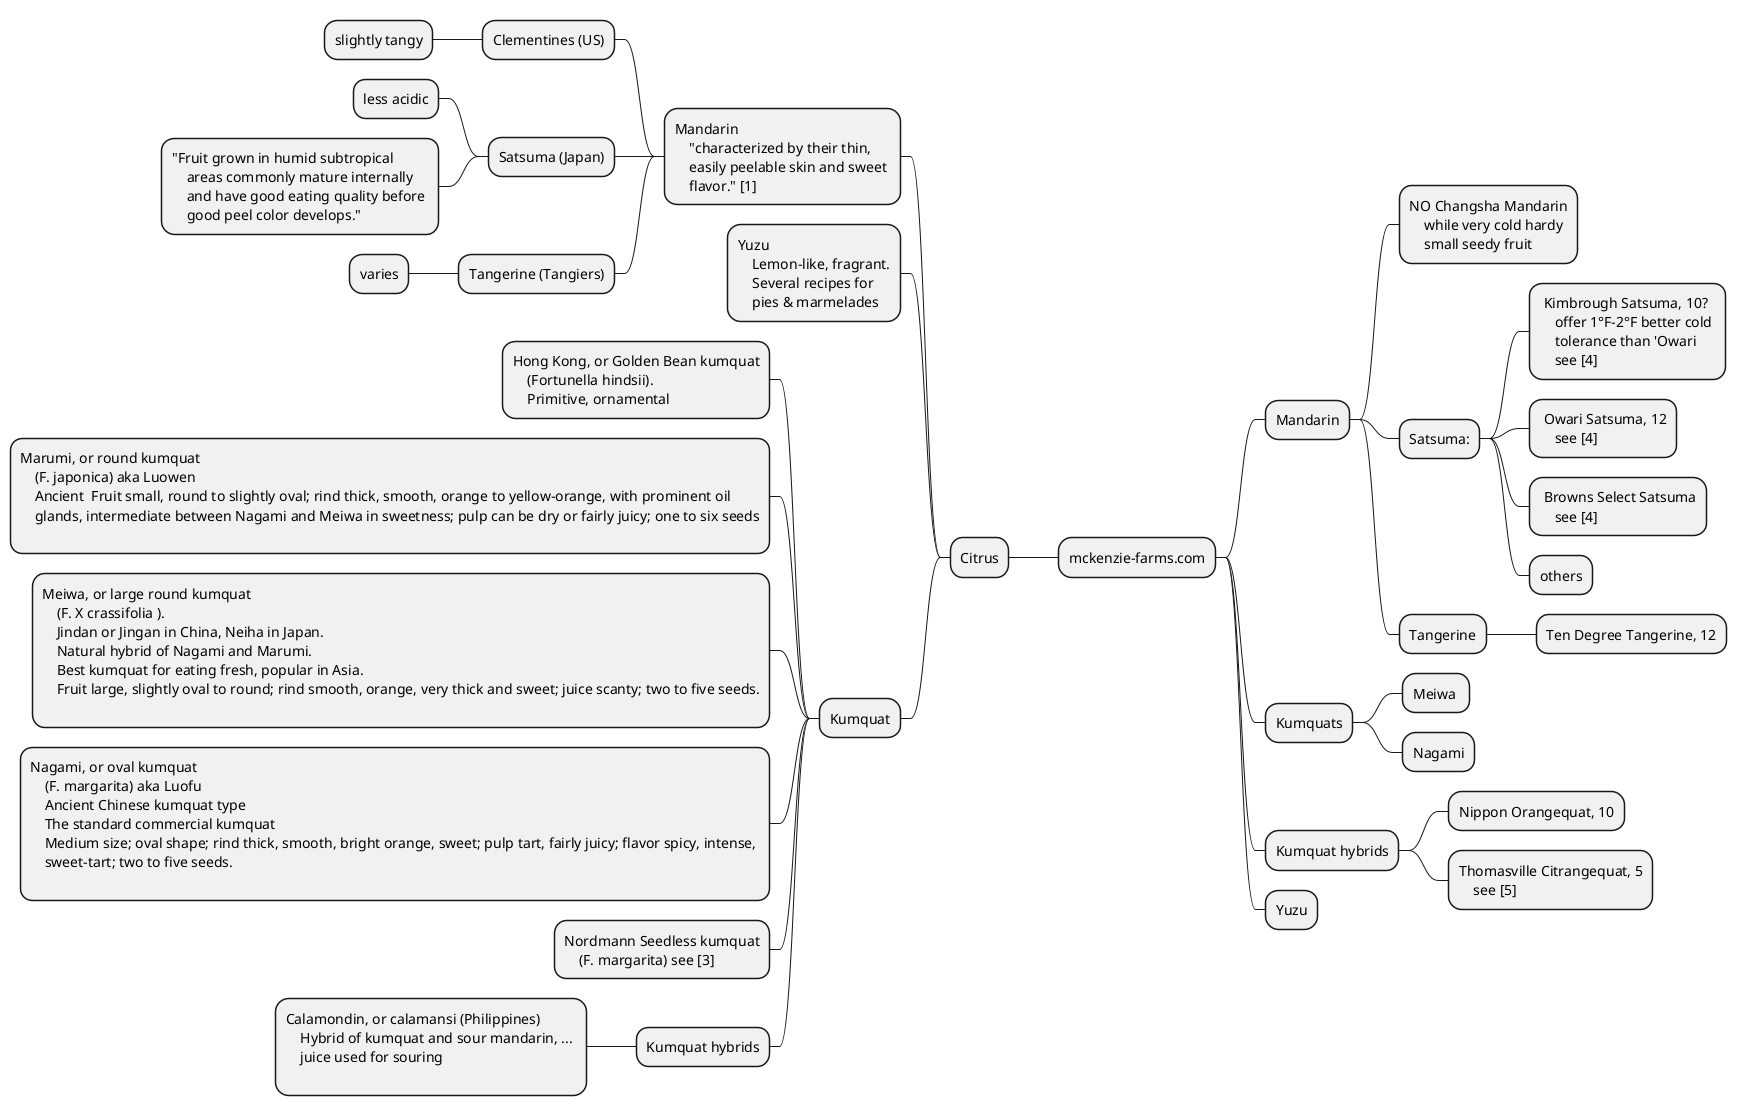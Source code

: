 @startmindmap Citrus
* Citrus
** mckenzie-farms.com
*** Mandarin
****:NO Changsha Mandarin
    while very cold hardy
    small seedy fruit;
**** Satsuma:
*****: Kimbrough Satsuma, 10?
    offer 1°F–2°F better cold 
    tolerance than 'Owari
    see [4];
*****: Owari Satsuma, 12
    see [4];
*****: Browns Select Satsuma
    see [4];
***** others
**** Tangerine
***** Ten Degree Tangerine, 12
*** Kumquats
**** Meiwa 
**** Nagami
*** Kumquat hybrids
**** Nippon Orangequat, 10
****:Thomasville Citrangequat, 5
    see [5];
*** Yuzu

left side

**:Mandarin
    "characterized by their thin, 
    easily peelable skin and sweet 
    flavor." [1] ;
*** Clementines (US)
**** slightly tangy
*** Satsuma (Japan)
**** less acidic
****:"Fruit grown in humid subtropical 
    areas commonly mature internally
    and have good eating quality before 
    good peel color develops.";
*** Tangerine (Tangiers)
**** varies
**:Yuzu
    Lemon-like, fragrant.
    Several recipes for
    pies & marmelades;
** Kumquat
***:Hong Kong, or Golden Bean kumquat 
    (Fortunella hindsii). 
    Primitive, ornamental;
***:Marumi, or round kumquat 
    (F. japonica) aka Luowen
    Ancient  Fruit small, round to slightly oval; rind thick, smooth, orange to yellow-orange, with prominent oil 
    glands, intermediate between Nagami and Meiwa in sweetness; pulp can be dry or fairly juicy; one to six seeds
    ;
***:Meiwa, or large round kumquat 
    (F. X crassifolia ). 
    Jindan or Jingan in China, Neiha in Japan. 
    Natural hybrid of Nagami and Marumi. 
    Best kumquat for eating fresh, popular in Asia. 
    Fruit large, slightly oval to round; rind smooth, orange, very thick and sweet; juice scanty; two to five seeds.
    ;
***:Nagami, or oval kumquat 
    (F. margarita) aka Luofu
    Ancient Chinese kumquat type
    The standard commercial kumquat
    Medium size; oval shape; rind thick, smooth, bright orange, sweet; pulp tart, fairly juicy; flavor spicy, intense, 
    sweet-tart; two to five seeds. 
;
***:Nordmann Seedless kumquat 
    (F. margarita) see [3];
*** Kumquat hybrids

****:Calamondin, or calamansi (Philippines)
    Hybrid of kumquat and sour mandarin, ... 
    juice used for souring
;

@endmindmap
[1] https://www.fourwindsgrowers.com/a/blog/clementines-satsumas-and-tangerines
[2] https://www.fourwindsgrowers.com/a/blog/8-great-kumquat-varieties
[3] (Zotero) https://www.latimes.com/style/la-fow-kumquatside25-2009feb25-story.html
[4] https://edis.ifas.ufl.edu/publication/CH116
[5] https://madisoncitrusnursery.com/products/thomasville-citrangequat-trees-for-sale